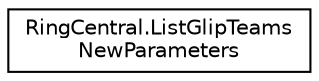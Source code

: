 digraph "Graphical Class Hierarchy"
{
 // LATEX_PDF_SIZE
  edge [fontname="Helvetica",fontsize="10",labelfontname="Helvetica",labelfontsize="10"];
  node [fontname="Helvetica",fontsize="10",shape=record];
  rankdir="LR";
  Node0 [label="RingCentral.ListGlipTeams\lNewParameters",height=0.2,width=0.4,color="black", fillcolor="white", style="filled",URL="$classRingCentral_1_1ListGlipTeamsNewParameters.html",tooltip="Query parameters for operation listGlipTeamsNew"];
}
